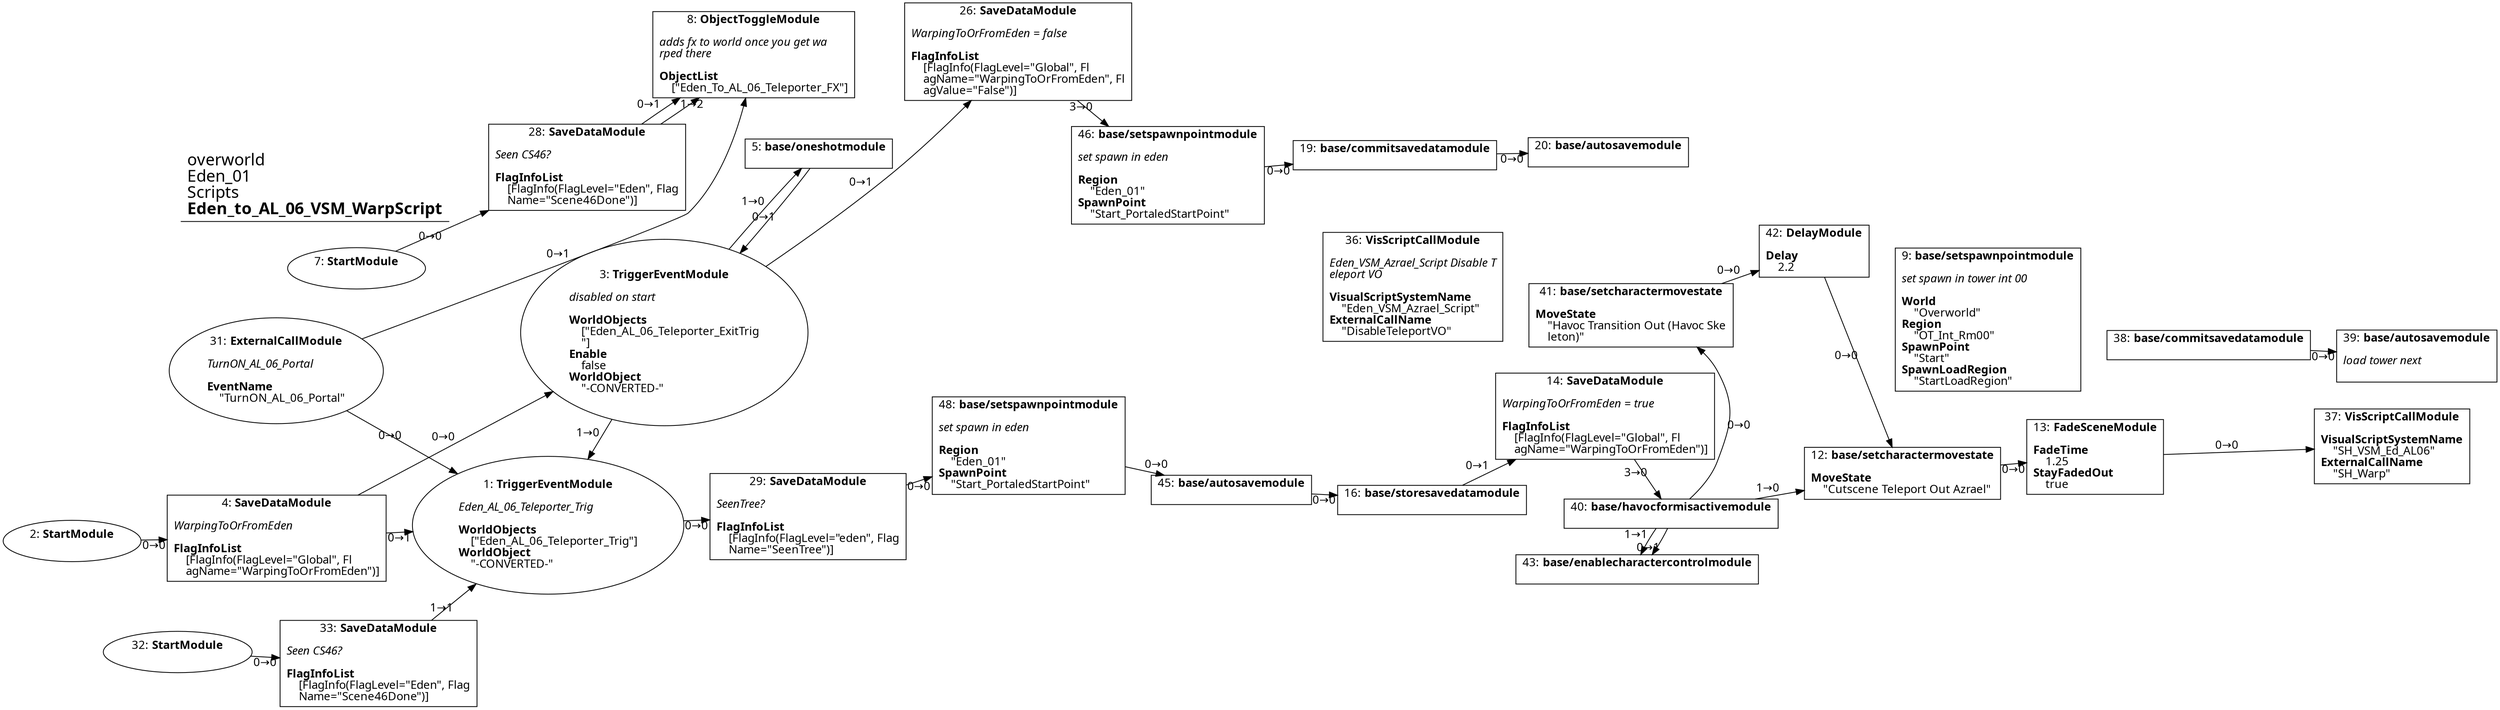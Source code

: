 digraph {
    layout = fdp;
    overlap = prism;
    sep = "+16";
    splines = spline;

    node [ shape = box ];

    graph [ fontname = "Segoe UI" ];
    node [ fontname = "Segoe UI" ];
    edge [ fontname = "Segoe UI" ];

    1 [ label = <1: <b>TriggerEventModule</b><br/><br/><i>Eden_AL_06_Teleporter_Trig<br align="left"/></i><br align="left"/><b>WorldObjects</b><br align="left"/>    [&quot;Eden_AL_06_Teleporter_Trig&quot;]<br align="left"/><b>WorldObject</b><br align="left"/>    &quot;-CONVERTED-&quot;<br align="left"/>> ];
    1 [ shape = oval ]
    1 [ pos = "1.1140001,-0.46400002!" ];
    1 -> 29 [ label = "0→0" ];

    2 [ label = <2: <b>StartModule</b><br/><br/>> ];
    2 [ shape = oval ]
    2 [ pos = "0.36200002,-0.48700002!" ];
    2 -> 4 [ label = "0→0" ];

    3 [ label = <3: <b>TriggerEventModule</b><br/><br/><i>disabled on start<br align="left"/></i><br align="left"/><b>WorldObjects</b><br align="left"/>    [&quot;Eden_AL_06_Teleporter_ExitTrig<br align="left"/>    &quot;]<br align="left"/><b>Enable</b><br align="left"/>    false<br align="left"/><b>WorldObject</b><br align="left"/>    &quot;-CONVERTED-&quot;<br align="left"/>> ];
    3 [ shape = oval ]
    3 [ pos = "0.808,-0.25800002!" ];
    3 -> 5 [ label = "1→0" ];
    3 -> 1 [ label = "1→0" ];
    3 -> 26 [ label = "0→1" ];

    4 [ label = <4: <b>SaveDataModule</b><br/><br/><i>WarpingToOrFromEden<br align="left"/></i><br align="left"/><b>FlagInfoList</b><br align="left"/>    [FlagInfo(FlagLevel=&quot;Global&quot;, Fl<br align="left"/>    agName=&quot;WarpingToOrFromEden&quot;)]<br align="left"/>> ];
    4 [ pos = "0.56200004,-0.48700002!" ];
    4 -> 3 [ label = "0→0" ];
    4 -> 1 [ label = "0→1" ];

    5 [ label = <5: <b>base/oneshotmodule</b><br/><br/>> ];
    5 [ pos = "0.837,-0.147!" ];
    5 -> 3 [ label = "0→1" ];

    7 [ label = <7: <b>StartModule</b><br/><br/>> ];
    7 [ shape = oval ]
    7 [ pos = "0.012,0.054!" ];
    7 -> 28 [ label = "0→0" ];

    8 [ label = <8: <b>ObjectToggleModule</b><br/><br/><i>adds fx to world once you get wa<br align="left"/>rped there<br align="left"/></i><br align="left"/><b>ObjectList</b><br align="left"/>    [&quot;Eden_To_AL_06_Teleporter_FX&quot;]<br align="left"/>> ];
    8 [ pos = "0.42900002,0.07700001!" ];

    9 [ label = <9: <b>base/setspawnpointmodule</b><br/><br/><i>set spawn in tower int 00<br align="left"/></i><br align="left"/><b>World</b><br align="left"/>    &quot;Overworld&quot;<br align="left"/><b>Region</b><br align="left"/>    &quot;OT_Int_Rm00&quot;<br align="left"/><b>SpawnPoint</b><br align="left"/>    &quot;Start&quot;<br align="left"/><b>SpawnLoadRegion</b><br align="left"/>    &quot;StartLoadRegion&quot;<br align="left"/>> ];
    9 [ pos = "3.407,-0.38900003!" ];

    12 [ label = <12: <b>base/setcharactermovestate</b><br/><br/><b>MoveState</b><br align="left"/>    &quot;Cutscene Teleport Out Azrael&quot;<br align="left"/>> ];
    12 [ pos = "3.292,-0.51000005!" ];
    12 -> 13 [ label = "0→0" ];

    13 [ label = <13: <b>FadeSceneModule</b><br/><br/><b>FadeTime</b><br align="left"/>    1.25<br align="left"/><b>StayFadedOut</b><br align="left"/>    true<br align="left"/>> ];
    13 [ pos = "3.5740001,-0.51000005!" ];
    13 -> 37 [ label = "0→0" ];

    14 [ label = <14: <b>SaveDataModule</b><br/><br/><i>WarpingToOrFromEden = true<br align="left"/></i><br align="left"/><b>FlagInfoList</b><br align="left"/>    [FlagInfo(FlagLevel=&quot;Global&quot;, Fl<br align="left"/>    agName=&quot;WarpingToOrFromEden&quot;)]<br align="left"/>> ];
    14 [ pos = "2.239,-0.441!" ];
    14 -> 40 [ label = "3→0" ];

    16 [ label = <16: <b>base/storesavedatamodule</b><br/><br/>> ];
    16 [ pos = "2.0140002,-0.46400002!" ];
    16 -> 14 [ label = "0→1" ];

    19 [ label = <19: <b>base/commitsavedatamodule</b><br/><br/>> ];
    19 [ pos = "1.7860001,-0.058000002!" ];
    19 -> 20 [ label = "0→0" ];

    20 [ label = <20: <b>base/autosavemodule</b><br/><br/>> ];
    20 [ pos = "2.005,-0.058000002!" ];

    26 [ label = <26: <b>SaveDataModule</b><br/><br/><i>WarpingToOrFromEden = false<br align="left"/></i><br align="left"/><b>FlagInfoList</b><br align="left"/>    [FlagInfo(FlagLevel=&quot;Global&quot;, Fl<br align="left"/>    agName=&quot;WarpingToOrFromEden&quot;, Fl<br align="left"/>    agValue=&quot;False&quot;)]<br align="left"/>> ];
    26 [ pos = "1.3100001,-0.012!" ];
    26 -> 46 [ label = "3→0" ];

    28 [ label = <28: <b>SaveDataModule</b><br/><br/><i>Seen CS46?<br align="left"/></i><br align="left"/><b>FlagInfoList</b><br align="left"/>    [FlagInfo(FlagLevel=&quot;Eden&quot;, Flag<br align="left"/>    Name=&quot;Scene46Done&quot;)]<br align="left"/>> ];
    28 [ pos = "0.19700001,0.054!" ];
    28 -> 8 [ label = "0→1" ];
    28 -> 8 [ label = "1→2" ];

    29 [ label = <29: <b>SaveDataModule</b><br/><br/><i>SeenTree?<br align="left"/></i><br align="left"/><b>FlagInfoList</b><br align="left"/>    [FlagInfo(FlagLevel=&quot;eden&quot;, Flag<br align="left"/>    Name=&quot;SeenTree&quot;)]<br align="left"/>> ];
    29 [ pos = "1.368,-0.46400002!" ];
    29 -> 48 [ label = "0→0" ];

    31 [ label = <31: <b>ExternalCallModule</b><br/><br/><i>TurnON_AL_06_Portal<br align="left"/></i><br align="left"/><b>EventName</b><br align="left"/>    &quot;TurnON_AL_06_Portal&quot;<br align="left"/>> ];
    31 [ shape = oval ]
    31 [ pos = "0.13700001,-0.29500002!" ];
    31 -> 8 [ label = "0→1" ];
    31 -> 1 [ label = "0→0" ];

    32 [ label = <32: <b>StartModule</b><br/><br/>> ];
    32 [ shape = oval ]
    32 [ pos = "0.61,-0.66800004!" ];
    32 -> 33 [ label = "0→0" ];

    33 [ label = <33: <b>SaveDataModule</b><br/><br/><i>Seen CS46?<br align="left"/></i><br align="left"/><b>FlagInfoList</b><br align="left"/>    [FlagInfo(FlagLevel=&quot;Eden&quot;, Flag<br align="left"/>    Name=&quot;Scene46Done&quot;)]<br align="left"/>> ];
    33 [ pos = "0.81100005,-0.66800004!" ];
    33 -> 1 [ label = "1→1" ];

    36 [ label = <36: <b>VisScriptCallModule</b><br/><br/><i>Eden_VSM_Azrael_Script Disable T<br align="left"/>eleport VO<br align="left"/></i><br align="left"/><b>VisualScriptSystemName</b><br align="left"/>    &quot;Eden_VSM_Azrael_Script&quot;<br align="left"/><b>ExternalCallName</b><br align="left"/>    &quot;DisableTeleportVO&quot;<br align="left"/>> ];
    36 [ pos = "2.0400002,-0.314!" ];

    37 [ label = <37: <b>VisScriptCallModule</b><br/><br/><b>VisualScriptSystemName</b><br align="left"/>    &quot;SH_VSM_Ed_AL06&quot;<br align="left"/><b>ExternalCallName</b><br align="left"/>    &quot;SH_Warp&quot;<br align="left"/>> ];
    37 [ pos = "3.808,-0.51000005!" ];

    38 [ label = <38: <b>base/commitsavedatamodule</b><br/><br/>> ];
    38 [ pos = "3.6180003,-0.388!" ];
    38 -> 39 [ label = "0→0" ];

    39 [ label = <39: <b>base/autosavemodule</b><br/><br/><i>load tower next<br align="left"/></i><br align="left"/>> ];
    39 [ pos = "3.8370001,-0.388!" ];

    40 [ label = <40: <b>base/havocformisactivemodule</b><br/><br/>> ];
    40 [ pos = "2.5040002,-0.48700002!" ];
    40 -> 41 [ label = "0→0" ];
    40 -> 43 [ label = "0→1" ];
    40 -> 43 [ label = "1→1" ];
    40 -> 12 [ label = "1→0" ];

    41 [ label = <41: <b>base/setcharactermovestate</b><br/><br/><b>MoveState</b><br align="left"/>    &quot;Havoc Transition Out (Havoc Ske<br align="left"/>    leton)&quot;<br align="left"/>> ];
    41 [ pos = "2.7740002,-0.333!" ];
    41 -> 42 [ label = "0→0" ];

    42 [ label = <42: <b>DelayModule</b><br/><br/><b>Delay</b><br align="left"/>    2.2<br align="left"/>> ];
    42 [ pos = "3.0270002,-0.333!" ];
    42 -> 12 [ label = "0→0" ];

    43 [ label = <43: <b>base/enablecharactercontrolmodule</b><br/><br/>> ];
    43 [ pos = "2.8270001,-0.60700005!" ];

    45 [ label = <45: <b>base/autosavemodule</b><br/><br/>> ];
    45 [ pos = "1.8090001,-0.46400002!" ];
    45 -> 16 [ label = "0→0" ];

    46 [ label = <46: <b>base/setspawnpointmodule</b><br/><br/><i>set spawn in eden<br align="left"/></i><br align="left"/><b>Region</b><br align="left"/>    &quot;Eden_01&quot;<br align="left"/><b>SpawnPoint</b><br align="left"/>    &quot;Start_PortaledStartPoint&quot;<br align="left"/>> ];
    46 [ pos = "1.5740001,-0.058000002!" ];
    46 -> 19 [ label = "0→0" ];

    48 [ label = <48: <b>base/setspawnpointmodule</b><br/><br/><i>set spawn in eden<br align="left"/></i><br align="left"/><b>Region</b><br align="left"/>    &quot;Eden_01&quot;<br align="left"/><b>SpawnPoint</b><br align="left"/>    &quot;Start_PortaledStartPoint&quot;<br align="left"/>> ];
    48 [ pos = "1.598,-0.46400002!" ];
    48 -> 45 [ label = "0→0" ];

    title [ pos = "0.011000001,0.078!" ];
    title [ shape = underline ];
    title [ label = <<font point-size="20">overworld<br align="left"/>Eden_01<br align="left"/>Scripts<br align="left"/><b>Eden_to_AL_06_VSM_WarpScript</b><br align="left"/></font>> ];
}
